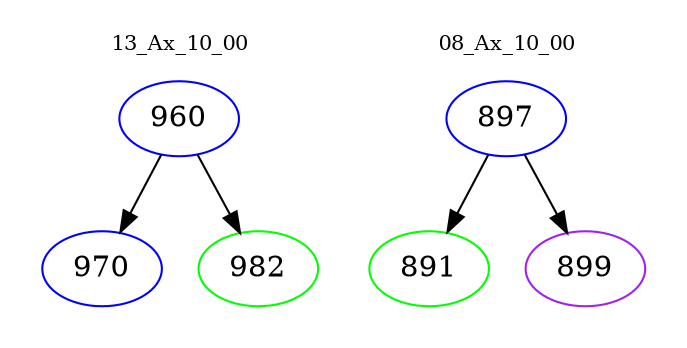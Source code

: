 digraph{
subgraph cluster_0 {
color = white
label = "13_Ax_10_00";
fontsize=10;
T0_960 [label="960", color="blue"]
T0_960 -> T0_970 [color="black"]
T0_970 [label="970", color="blue"]
T0_960 -> T0_982 [color="black"]
T0_982 [label="982", color="green"]
}
subgraph cluster_1 {
color = white
label = "08_Ax_10_00";
fontsize=10;
T1_897 [label="897", color="blue"]
T1_897 -> T1_891 [color="black"]
T1_891 [label="891", color="green"]
T1_897 -> T1_899 [color="black"]
T1_899 [label="899", color="purple"]
}
}
